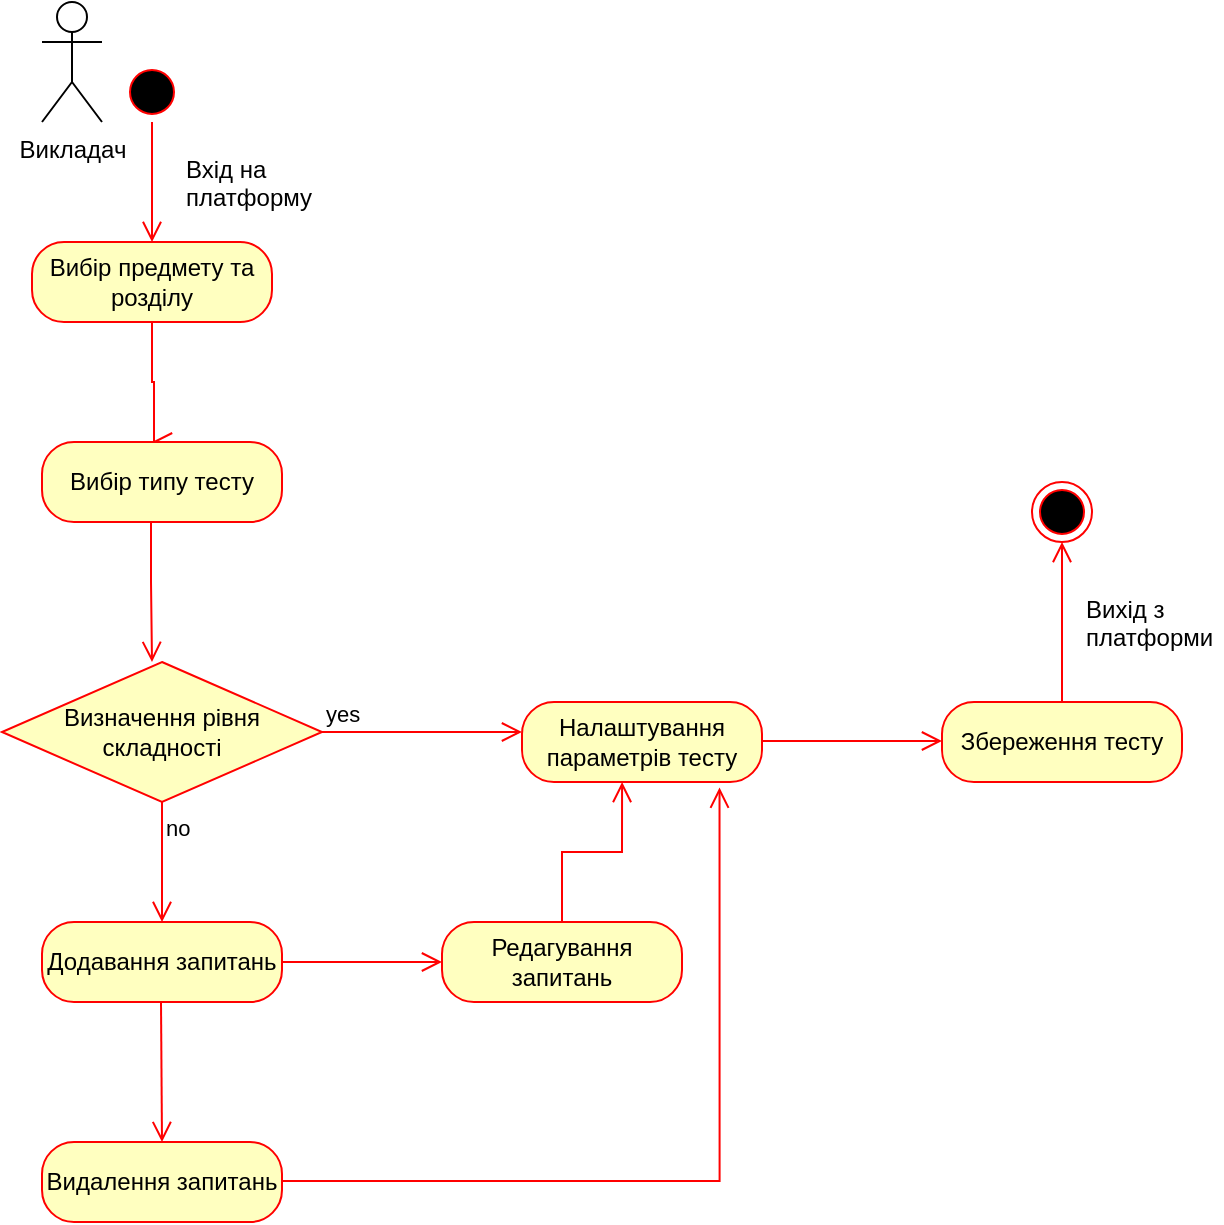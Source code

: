 <mxfile version="24.2.5" type="device">
  <diagram name="Сторінка-1" id="Mtmbrz7pU-gL7SWizAsZ">
    <mxGraphModel dx="1290" dy="629" grid="1" gridSize="10" guides="1" tooltips="1" connect="1" arrows="1" fold="1" page="1" pageScale="1" pageWidth="827" pageHeight="1169" math="0" shadow="0">
      <root>
        <mxCell id="0" />
        <mxCell id="1" parent="0" />
        <mxCell id="DTc2Wn41yiB-sZ89Ve1j-1" value="Викладач" style="shape=umlActor;verticalLabelPosition=bottom;verticalAlign=top;html=1;outlineConnect=0;" parent="1" vertex="1">
          <mxGeometry x="80" y="40" width="30" height="60" as="geometry" />
        </mxCell>
        <mxCell id="DTc2Wn41yiB-sZ89Ve1j-6" value="" style="ellipse;html=1;shape=startState;fillColor=#000000;strokeColor=#ff0000;" parent="1" vertex="1">
          <mxGeometry x="120" y="70" width="30" height="30" as="geometry" />
        </mxCell>
        <mxCell id="DTc2Wn41yiB-sZ89Ve1j-7" value="" style="edgeStyle=orthogonalEdgeStyle;html=1;verticalAlign=bottom;endArrow=open;endSize=8;strokeColor=#ff0000;rounded=0;" parent="1" source="DTc2Wn41yiB-sZ89Ve1j-6" edge="1">
          <mxGeometry relative="1" as="geometry">
            <mxPoint x="135" y="160" as="targetPoint" />
          </mxGeometry>
        </mxCell>
        <mxCell id="DTc2Wn41yiB-sZ89Ve1j-8" value="Вхід на платформу" style="text;whiteSpace=wrap;html=1;" parent="1" vertex="1">
          <mxGeometry x="150" y="110" width="70" height="40" as="geometry" />
        </mxCell>
        <mxCell id="DTc2Wn41yiB-sZ89Ve1j-9" value="Вибір предмету та розділу" style="rounded=1;whiteSpace=wrap;html=1;arcSize=40;fontColor=#000000;fillColor=#ffffc0;strokeColor=#ff0000;" parent="1" vertex="1">
          <mxGeometry x="75" y="160" width="120" height="40" as="geometry" />
        </mxCell>
        <mxCell id="DTc2Wn41yiB-sZ89Ve1j-10" value="" style="edgeStyle=orthogonalEdgeStyle;html=1;verticalAlign=bottom;endArrow=open;endSize=8;strokeColor=#ff0000;rounded=0;" parent="1" source="DTc2Wn41yiB-sZ89Ve1j-9" edge="1">
          <mxGeometry relative="1" as="geometry">
            <mxPoint x="135" y="260" as="targetPoint" />
            <Array as="points">
              <mxPoint x="135" y="230" />
              <mxPoint x="136" y="230" />
            </Array>
          </mxGeometry>
        </mxCell>
        <mxCell id="DTc2Wn41yiB-sZ89Ve1j-11" value="Вибір типу тесту" style="rounded=1;whiteSpace=wrap;html=1;arcSize=40;fontColor=#000000;fillColor=#ffffc0;strokeColor=#ff0000;" parent="1" vertex="1">
          <mxGeometry x="80" y="260" width="120" height="40" as="geometry" />
        </mxCell>
        <mxCell id="DTc2Wn41yiB-sZ89Ve1j-18" value="Додавання запитань" style="rounded=1;whiteSpace=wrap;html=1;arcSize=40;fontColor=#000000;fillColor=#ffffc0;strokeColor=#ff0000;" parent="1" vertex="1">
          <mxGeometry x="80" y="500" width="120" height="40" as="geometry" />
        </mxCell>
        <mxCell id="DTc2Wn41yiB-sZ89Ve1j-19" value="" style="edgeStyle=orthogonalEdgeStyle;html=1;verticalAlign=bottom;endArrow=open;endSize=8;strokeColor=#ff0000;rounded=0;" parent="1" source="DTc2Wn41yiB-sZ89Ve1j-18" target="DTc2Wn41yiB-sZ89Ve1j-20" edge="1">
          <mxGeometry relative="1" as="geometry">
            <mxPoint x="290" y="520" as="targetPoint" />
          </mxGeometry>
        </mxCell>
        <mxCell id="DTc2Wn41yiB-sZ89Ve1j-20" value="Редагування запитань" style="rounded=1;whiteSpace=wrap;html=1;arcSize=40;fontColor=#000000;fillColor=#ffffc0;strokeColor=#ff0000;" parent="1" vertex="1">
          <mxGeometry x="280" y="500" width="120" height="40" as="geometry" />
        </mxCell>
        <mxCell id="DTc2Wn41yiB-sZ89Ve1j-23" value="Видалення запитань" style="rounded=1;whiteSpace=wrap;html=1;arcSize=40;fontColor=#000000;fillColor=#ffffc0;strokeColor=#ff0000;" parent="1" vertex="1">
          <mxGeometry x="80" y="610" width="120" height="40" as="geometry" />
        </mxCell>
        <mxCell id="DTc2Wn41yiB-sZ89Ve1j-25" value="" style="edgeStyle=orthogonalEdgeStyle;html=1;verticalAlign=bottom;endArrow=open;endSize=8;strokeColor=#ff0000;rounded=0;entryX=0.5;entryY=0;entryDx=0;entryDy=0;" parent="1" target="DTc2Wn41yiB-sZ89Ve1j-23" edge="1">
          <mxGeometry relative="1" as="geometry">
            <mxPoint x="139.5" y="600" as="targetPoint" />
            <mxPoint x="139.5" y="540" as="sourcePoint" />
          </mxGeometry>
        </mxCell>
        <mxCell id="DTc2Wn41yiB-sZ89Ve1j-26" value="Налаштування параметрів тесту" style="rounded=1;whiteSpace=wrap;html=1;arcSize=40;fontColor=#000000;fillColor=#ffffc0;strokeColor=#ff0000;" parent="1" vertex="1">
          <mxGeometry x="320" y="390" width="120" height="40" as="geometry" />
        </mxCell>
        <mxCell id="DTc2Wn41yiB-sZ89Ve1j-29" value="Збереження тесту" style="rounded=1;whiteSpace=wrap;html=1;arcSize=40;fontColor=#000000;fillColor=#ffffc0;strokeColor=#ff0000;" parent="1" vertex="1">
          <mxGeometry x="530" y="390" width="120" height="40" as="geometry" />
        </mxCell>
        <mxCell id="DTc2Wn41yiB-sZ89Ve1j-32" value="" style="edgeStyle=orthogonalEdgeStyle;html=1;verticalAlign=bottom;endArrow=open;endSize=8;strokeColor=#ff0000;rounded=0;" parent="1" edge="1">
          <mxGeometry relative="1" as="geometry">
            <mxPoint x="530" y="409.5" as="targetPoint" />
            <mxPoint x="440" y="409.5" as="sourcePoint" />
          </mxGeometry>
        </mxCell>
        <mxCell id="DTc2Wn41yiB-sZ89Ve1j-34" value="" style="ellipse;html=1;shape=endState;fillColor=#000000;strokeColor=#ff0000;" parent="1" vertex="1">
          <mxGeometry x="575" y="280" width="30" height="30" as="geometry" />
        </mxCell>
        <mxCell id="DTc2Wn41yiB-sZ89Ve1j-35" value="" style="edgeStyle=orthogonalEdgeStyle;html=1;verticalAlign=bottom;endArrow=open;endSize=8;strokeColor=#ff0000;rounded=0;entryX=0.5;entryY=1;entryDx=0;entryDy=0;exitX=0.5;exitY=0;exitDx=0;exitDy=0;exitPerimeter=0;" parent="1" source="DTc2Wn41yiB-sZ89Ve1j-29" target="DTc2Wn41yiB-sZ89Ve1j-34" edge="1">
          <mxGeometry relative="1" as="geometry">
            <mxPoint x="620" y="350.55" as="targetPoint" />
            <mxPoint x="590" y="380" as="sourcePoint" />
            <Array as="points" />
          </mxGeometry>
        </mxCell>
        <mxCell id="DTc2Wn41yiB-sZ89Ve1j-36" value="Вихід з платформи" style="text;whiteSpace=wrap;html=1;" parent="1" vertex="1">
          <mxGeometry x="600" y="330" width="70" height="40" as="geometry" />
        </mxCell>
        <mxCell id="-dHO1ZHkwUx7SZu_y6qH-1" value="Визначення рівня складності" style="rhombus;whiteSpace=wrap;html=1;fontColor=#000000;fillColor=#ffffc0;strokeColor=#ff0000;" parent="1" vertex="1">
          <mxGeometry x="60" y="370" width="160" height="70" as="geometry" />
        </mxCell>
        <mxCell id="-dHO1ZHkwUx7SZu_y6qH-2" value="yes" style="edgeStyle=orthogonalEdgeStyle;html=1;align=left;verticalAlign=bottom;endArrow=open;endSize=8;strokeColor=#ff0000;rounded=0;" parent="1" source="-dHO1ZHkwUx7SZu_y6qH-1" edge="1">
          <mxGeometry x="-1" relative="1" as="geometry">
            <mxPoint x="320" y="405" as="targetPoint" />
            <mxPoint as="offset" />
          </mxGeometry>
        </mxCell>
        <mxCell id="-dHO1ZHkwUx7SZu_y6qH-3" value="no" style="edgeStyle=orthogonalEdgeStyle;html=1;align=left;verticalAlign=top;endArrow=open;endSize=8;strokeColor=#ff0000;rounded=0;" parent="1" source="-dHO1ZHkwUx7SZu_y6qH-1" edge="1">
          <mxGeometry x="-1" relative="1" as="geometry">
            <mxPoint x="140" y="500" as="targetPoint" />
          </mxGeometry>
        </mxCell>
        <mxCell id="-dHO1ZHkwUx7SZu_y6qH-4" value="" style="edgeStyle=orthogonalEdgeStyle;html=1;verticalAlign=bottom;endArrow=open;endSize=8;strokeColor=#ff0000;rounded=0;" parent="1" edge="1">
          <mxGeometry relative="1" as="geometry">
            <mxPoint x="135" y="370" as="targetPoint" />
            <mxPoint x="134.5" y="300" as="sourcePoint" />
            <Array as="points">
              <mxPoint x="134.5" y="330" />
              <mxPoint x="135.5" y="330" />
            </Array>
          </mxGeometry>
        </mxCell>
        <mxCell id="_VO8CBCA-Q30mTvBRom--1" value="" style="edgeStyle=orthogonalEdgeStyle;html=1;verticalAlign=bottom;endArrow=open;endSize=8;strokeColor=#ff0000;rounded=0;entryX=0.417;entryY=1;entryDx=0;entryDy=0;entryPerimeter=0;exitX=0.5;exitY=0;exitDx=0;exitDy=0;" edge="1" parent="1" source="DTc2Wn41yiB-sZ89Ve1j-20" target="DTc2Wn41yiB-sZ89Ve1j-26">
          <mxGeometry relative="1" as="geometry">
            <mxPoint x="400" y="480" as="targetPoint" />
            <mxPoint x="320" y="480" as="sourcePoint" />
          </mxGeometry>
        </mxCell>
        <mxCell id="_VO8CBCA-Q30mTvBRom--2" value="" style="edgeStyle=orthogonalEdgeStyle;html=1;verticalAlign=bottom;endArrow=open;endSize=8;strokeColor=#ff0000;rounded=0;entryX=0.823;entryY=1.07;entryDx=0;entryDy=0;entryPerimeter=0;" edge="1" parent="1" target="DTc2Wn41yiB-sZ89Ve1j-26">
          <mxGeometry relative="1" as="geometry">
            <mxPoint x="280" y="629.5" as="targetPoint" />
            <mxPoint x="200" y="629.5" as="sourcePoint" />
            <Array as="points">
              <mxPoint x="419" y="630" />
            </Array>
          </mxGeometry>
        </mxCell>
      </root>
    </mxGraphModel>
  </diagram>
</mxfile>
